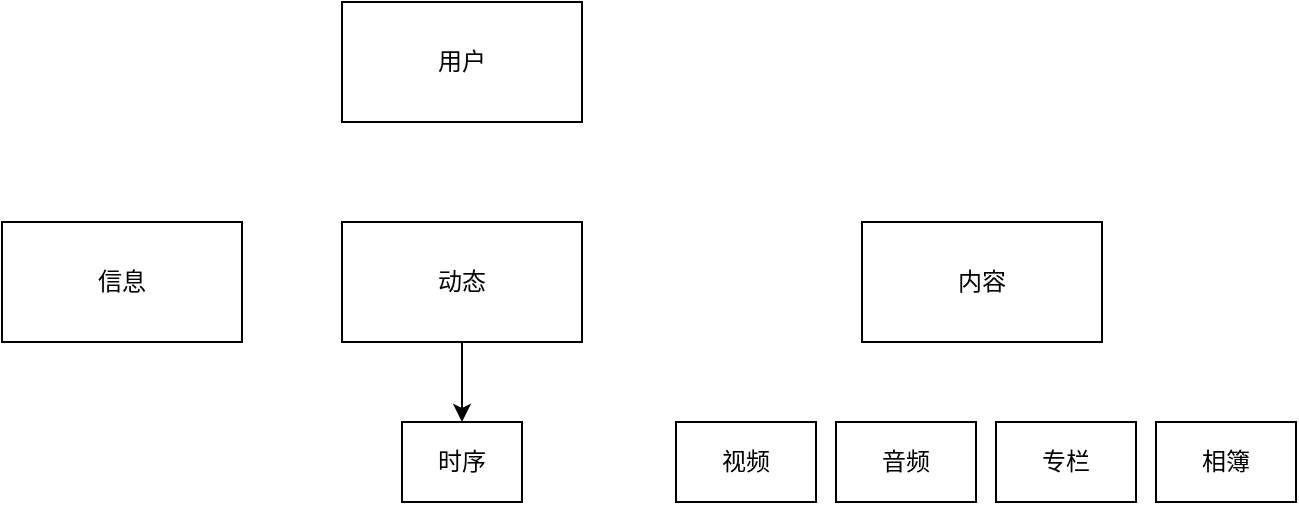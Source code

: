 <mxfile version="14.7.3" type="github">
  <diagram id="h4l2Fxdo0N5uk2igom2V" name="第 1 页">
    <mxGraphModel dx="510" dy="568" grid="1" gridSize="10" guides="1" tooltips="1" connect="1" arrows="1" fold="1" page="1" pageScale="1" pageWidth="827" pageHeight="1169" math="0" shadow="0">
      <root>
        <mxCell id="0" />
        <mxCell id="1" parent="0" />
        <mxCell id="dI4BHLVhajwP66kVd65t-1" value="用户" style="rounded=0;whiteSpace=wrap;html=1;" vertex="1" parent="1">
          <mxGeometry x="350" y="100" width="120" height="60" as="geometry" />
        </mxCell>
        <mxCell id="dI4BHLVhajwP66kVd65t-2" value="信息" style="rounded=0;whiteSpace=wrap;html=1;" vertex="1" parent="1">
          <mxGeometry x="180" y="210" width="120" height="60" as="geometry" />
        </mxCell>
        <mxCell id="dI4BHLVhajwP66kVd65t-4" style="edgeStyle=orthogonalEdgeStyle;rounded=0;orthogonalLoop=1;jettySize=auto;html=1;entryX=0.5;entryY=0;entryDx=0;entryDy=0;" edge="1" parent="1" source="dI4BHLVhajwP66kVd65t-3" target="dI4BHLVhajwP66kVd65t-5">
          <mxGeometry relative="1" as="geometry">
            <mxPoint x="410" y="310" as="targetPoint" />
          </mxGeometry>
        </mxCell>
        <mxCell id="dI4BHLVhajwP66kVd65t-3" value="动态" style="rounded=0;whiteSpace=wrap;html=1;" vertex="1" parent="1">
          <mxGeometry x="350" y="210" width="120" height="60" as="geometry" />
        </mxCell>
        <mxCell id="dI4BHLVhajwP66kVd65t-5" value="时序" style="rounded=0;whiteSpace=wrap;html=1;" vertex="1" parent="1">
          <mxGeometry x="380" y="310" width="60" height="40" as="geometry" />
        </mxCell>
        <mxCell id="dI4BHLVhajwP66kVd65t-6" value="内容" style="rounded=0;whiteSpace=wrap;html=1;" vertex="1" parent="1">
          <mxGeometry x="610" y="210" width="120" height="60" as="geometry" />
        </mxCell>
        <mxCell id="dI4BHLVhajwP66kVd65t-7" value="视频" style="rounded=0;whiteSpace=wrap;html=1;" vertex="1" parent="1">
          <mxGeometry x="517" y="310" width="70" height="40" as="geometry" />
        </mxCell>
        <mxCell id="dI4BHLVhajwP66kVd65t-8" value="音频" style="rounded=0;whiteSpace=wrap;html=1;" vertex="1" parent="1">
          <mxGeometry x="597" y="310" width="70" height="40" as="geometry" />
        </mxCell>
        <mxCell id="dI4BHLVhajwP66kVd65t-9" value="专栏" style="rounded=0;whiteSpace=wrap;html=1;" vertex="1" parent="1">
          <mxGeometry x="677" y="310" width="70" height="40" as="geometry" />
        </mxCell>
        <mxCell id="dI4BHLVhajwP66kVd65t-10" value="相簿" style="rounded=0;whiteSpace=wrap;html=1;" vertex="1" parent="1">
          <mxGeometry x="757" y="310" width="70" height="40" as="geometry" />
        </mxCell>
      </root>
    </mxGraphModel>
  </diagram>
</mxfile>
